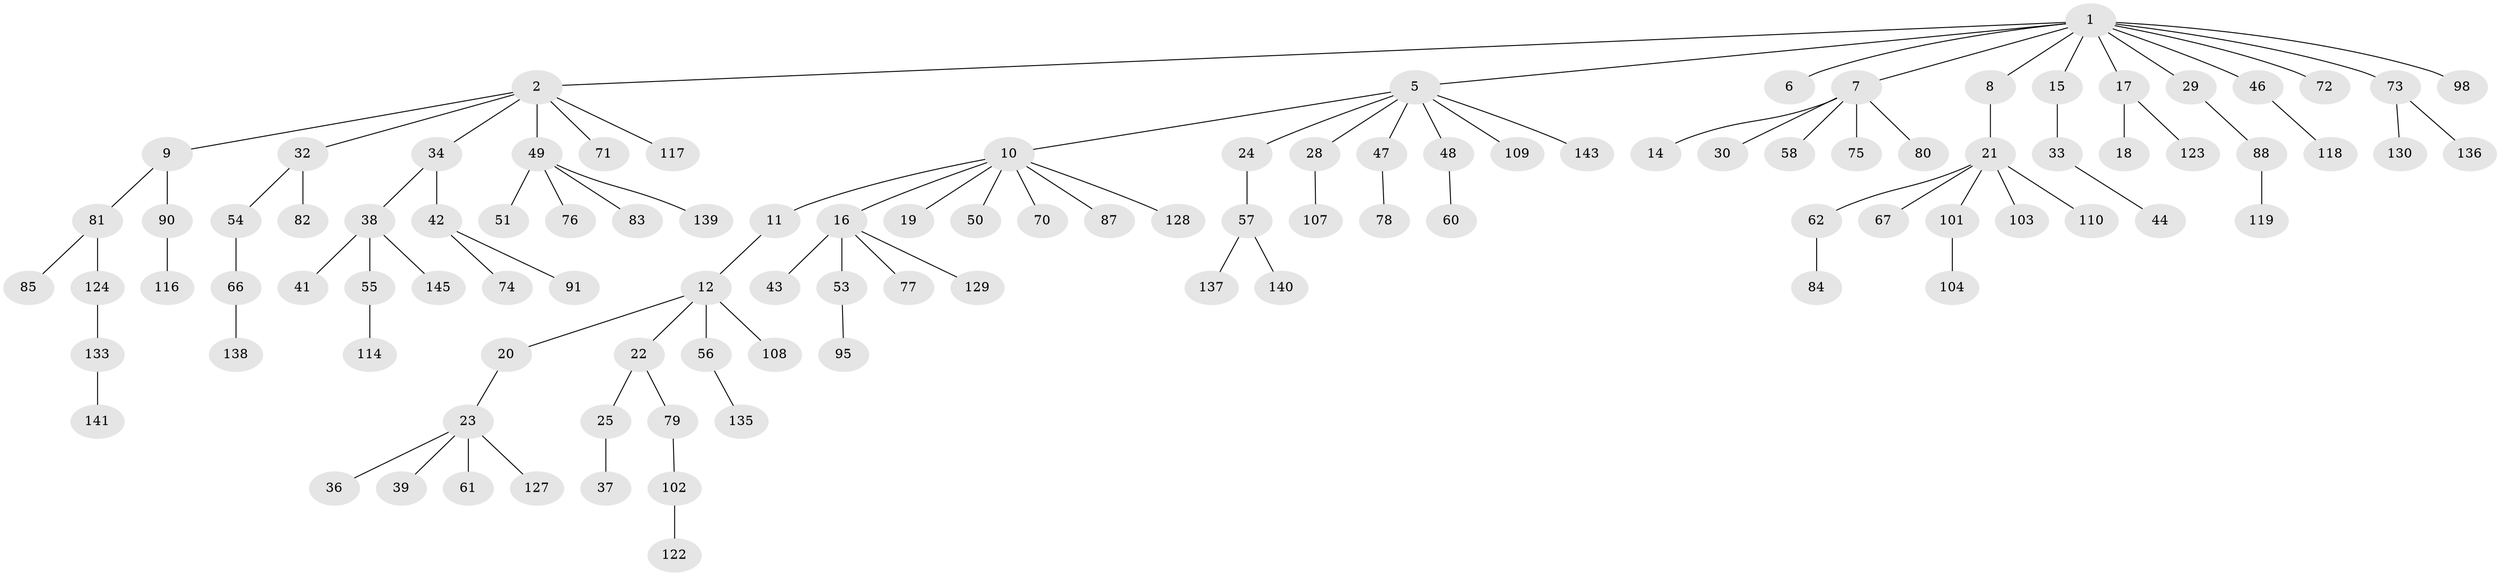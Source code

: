 // original degree distribution, {8: 0.006896551724137931, 5: 0.034482758620689655, 6: 0.013793103448275862, 4: 0.06896551724137931, 7: 0.006896551724137931, 1: 0.5103448275862069, 2: 0.23448275862068965, 3: 0.12413793103448276}
// Generated by graph-tools (version 1.1) at 2025/42/03/06/25 10:42:03]
// undirected, 105 vertices, 104 edges
graph export_dot {
graph [start="1"]
  node [color=gray90,style=filled];
  1 [super="+3"];
  2 [super="+4"];
  5 [super="+40"];
  6;
  7 [super="+26"];
  8;
  9 [super="+27"];
  10 [super="+64"];
  11;
  12 [super="+13"];
  14 [super="+69"];
  15;
  16;
  17 [super="+92"];
  18;
  19;
  20;
  21 [super="+45"];
  22 [super="+31"];
  23 [super="+35"];
  24;
  25;
  28 [super="+99"];
  29 [super="+106"];
  30 [super="+59"];
  32 [super="+100"];
  33 [super="+52"];
  34 [super="+115"];
  36;
  37 [super="+86"];
  38;
  39;
  41;
  42 [super="+65"];
  43 [super="+96"];
  44;
  46;
  47;
  48;
  49 [super="+63"];
  50 [super="+121"];
  51;
  53 [super="+94"];
  54;
  55 [super="+112"];
  56 [super="+142"];
  57 [super="+68"];
  58;
  60;
  61 [super="+131"];
  62 [super="+93"];
  66 [super="+111"];
  67;
  70;
  71 [super="+89"];
  72 [super="+97"];
  73;
  74;
  75;
  76;
  77;
  78 [super="+132"];
  79 [super="+126"];
  80;
  81;
  82;
  83 [super="+113"];
  84;
  85;
  87;
  88 [super="+105"];
  90;
  91 [super="+144"];
  95;
  98 [super="+134"];
  101;
  102;
  103;
  104 [super="+120"];
  107;
  108;
  109;
  110;
  114;
  116;
  117;
  118;
  119;
  122;
  123;
  124 [super="+125"];
  127;
  128;
  129;
  130;
  133;
  135;
  136;
  137;
  138;
  139;
  140;
  141;
  143;
  145;
  1 -- 2;
  1 -- 6;
  1 -- 7;
  1 -- 8;
  1 -- 17;
  1 -- 29;
  1 -- 73;
  1 -- 98;
  1 -- 5;
  1 -- 72;
  1 -- 46;
  1 -- 15;
  2 -- 9;
  2 -- 32;
  2 -- 34;
  2 -- 49;
  2 -- 117;
  2 -- 71;
  5 -- 10;
  5 -- 24;
  5 -- 28;
  5 -- 47;
  5 -- 143;
  5 -- 48;
  5 -- 109;
  7 -- 14;
  7 -- 30;
  7 -- 58;
  7 -- 80;
  7 -- 75;
  8 -- 21;
  9 -- 81;
  9 -- 90;
  10 -- 11;
  10 -- 16;
  10 -- 19;
  10 -- 50;
  10 -- 128;
  10 -- 70;
  10 -- 87;
  11 -- 12;
  12 -- 20;
  12 -- 22;
  12 -- 56;
  12 -- 108;
  15 -- 33;
  16 -- 43;
  16 -- 53;
  16 -- 77;
  16 -- 129;
  17 -- 18;
  17 -- 123;
  20 -- 23;
  21 -- 101;
  21 -- 67;
  21 -- 103;
  21 -- 62;
  21 -- 110;
  22 -- 25;
  22 -- 79;
  23 -- 36;
  23 -- 127;
  23 -- 39;
  23 -- 61;
  24 -- 57;
  25 -- 37;
  28 -- 107;
  29 -- 88;
  32 -- 54;
  32 -- 82;
  33 -- 44;
  34 -- 38;
  34 -- 42;
  38 -- 41;
  38 -- 55;
  38 -- 145;
  42 -- 74;
  42 -- 91;
  46 -- 118;
  47 -- 78;
  48 -- 60;
  49 -- 51;
  49 -- 76;
  49 -- 83;
  49 -- 139;
  53 -- 95;
  54 -- 66;
  55 -- 114;
  56 -- 135;
  57 -- 137;
  57 -- 140;
  62 -- 84;
  66 -- 138;
  73 -- 130;
  73 -- 136;
  79 -- 102;
  81 -- 85;
  81 -- 124;
  88 -- 119;
  90 -- 116;
  101 -- 104;
  102 -- 122;
  124 -- 133;
  133 -- 141;
}
